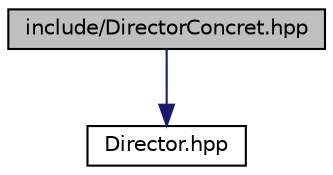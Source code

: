 digraph "include/DirectorConcret.hpp"
{
  edge [fontname="Helvetica",fontsize="10",labelfontname="Helvetica",labelfontsize="10"];
  node [fontname="Helvetica",fontsize="10",shape=record];
  Node1 [label="include/DirectorConcret.hpp",height=0.2,width=0.4,color="black", fillcolor="grey75", style="filled" fontcolor="black"];
  Node1 -> Node2 [color="midnightblue",fontsize="10",style="solid",fontname="Helvetica"];
  Node2 [label="Director.hpp",height=0.2,width=0.4,color="black", fillcolor="white", style="filled",URL="$_director_8hpp.html",tooltip="Gere les builder de carte. "];
}
